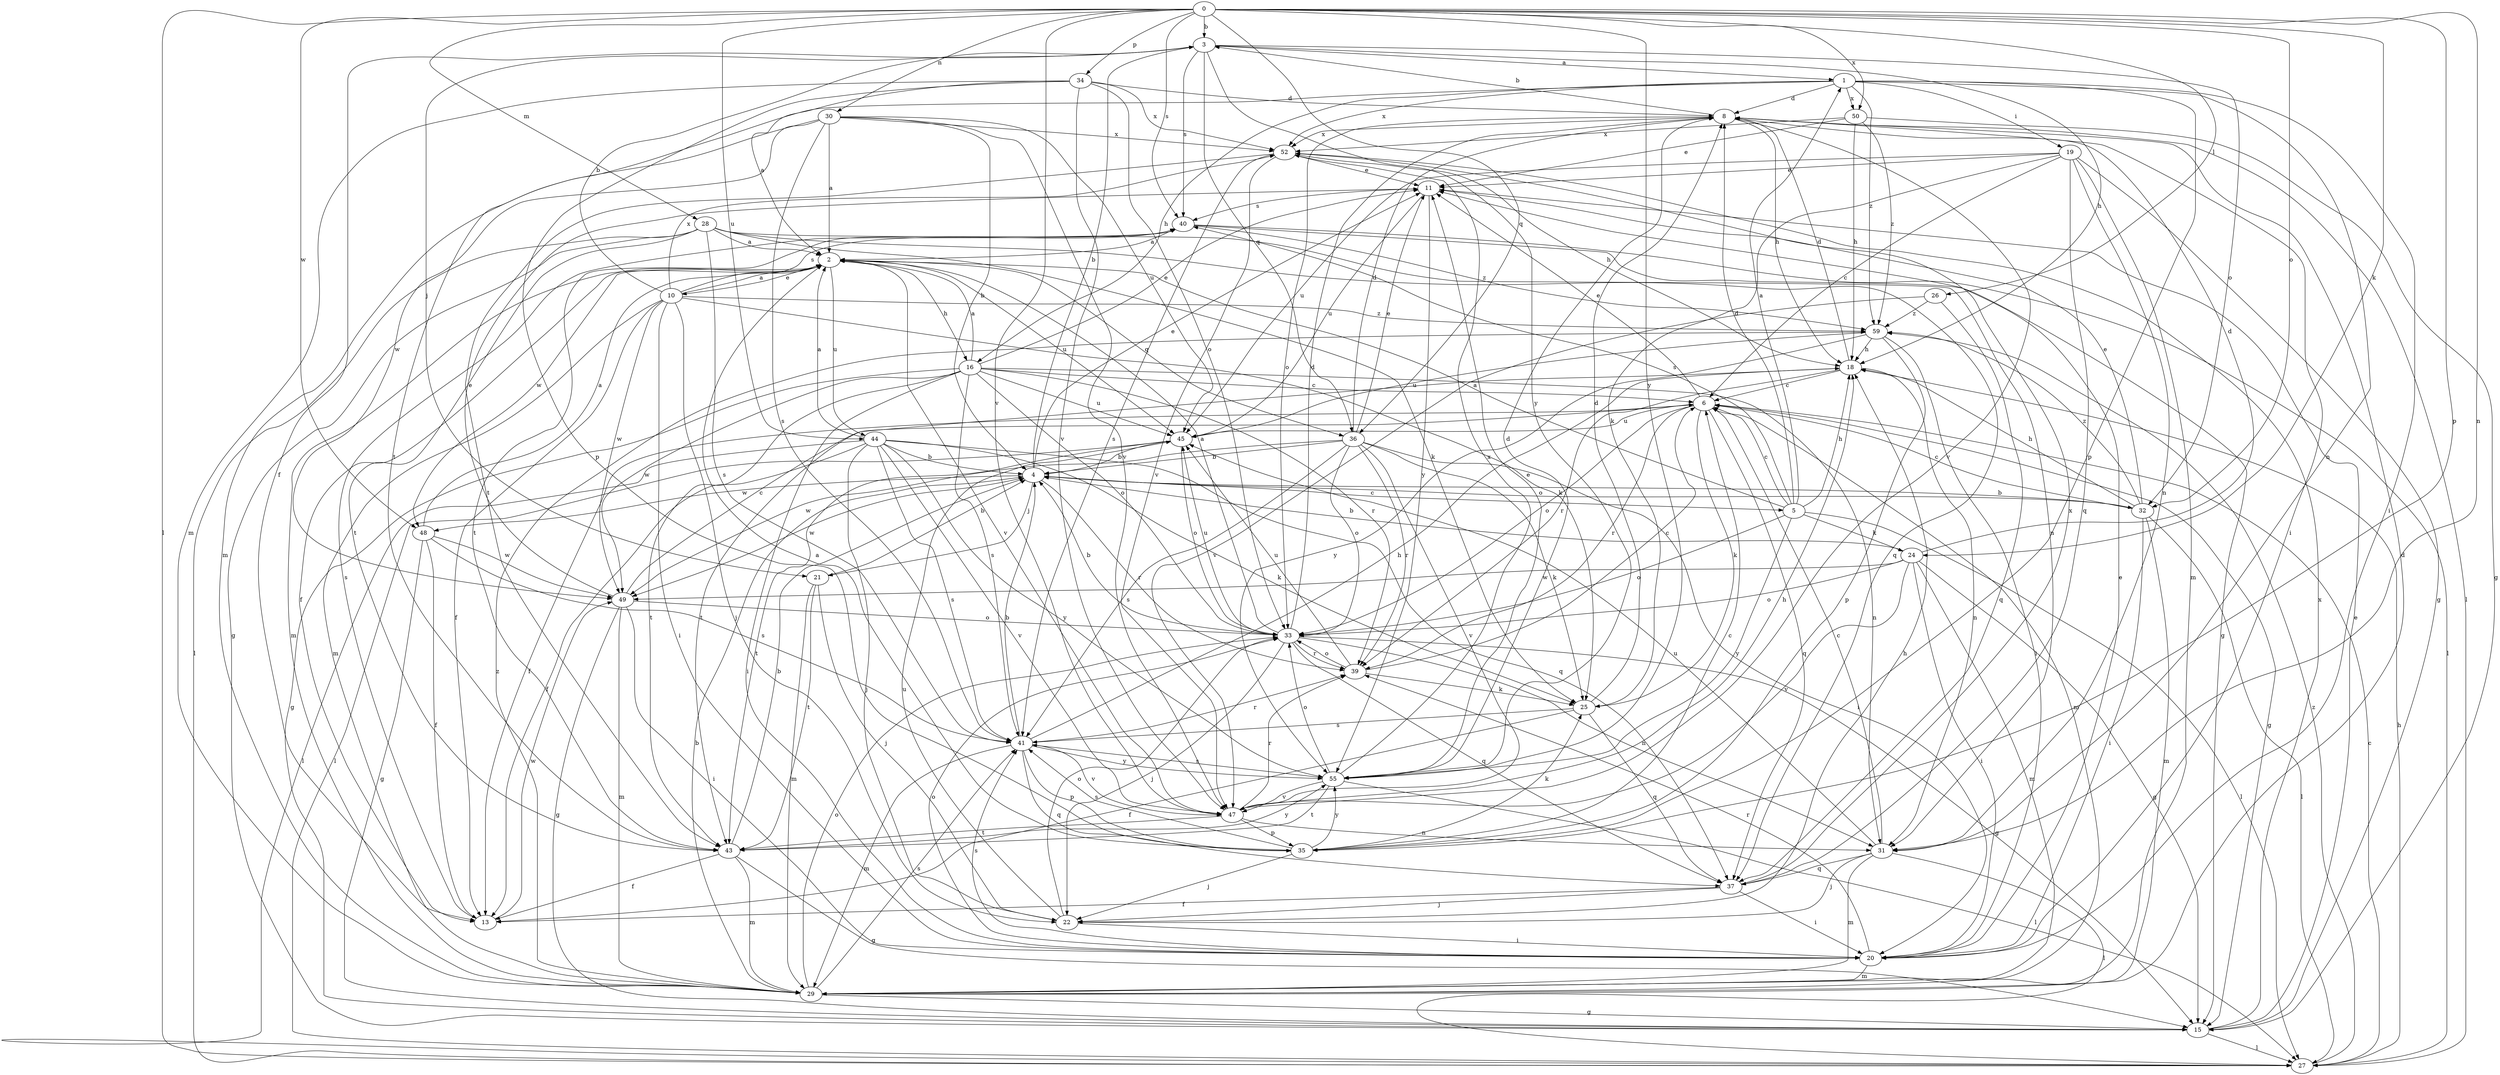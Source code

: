 strict digraph  {
0;
1;
2;
3;
4;
5;
6;
8;
10;
11;
13;
15;
16;
18;
19;
20;
21;
22;
24;
25;
26;
27;
28;
29;
30;
31;
32;
33;
34;
35;
36;
37;
39;
40;
41;
43;
44;
45;
47;
48;
49;
50;
52;
55;
59;
0 -> 3  [label=b];
0 -> 24  [label=k];
0 -> 26  [label=l];
0 -> 27  [label=l];
0 -> 28  [label=m];
0 -> 30  [label=n];
0 -> 31  [label=n];
0 -> 32  [label=o];
0 -> 34  [label=p];
0 -> 35  [label=p];
0 -> 36  [label=q];
0 -> 40  [label=s];
0 -> 44  [label=u];
0 -> 47  [label=v];
0 -> 48  [label=w];
0 -> 50  [label=x];
0 -> 55  [label=y];
1 -> 8  [label=d];
1 -> 16  [label=h];
1 -> 19  [label=i];
1 -> 20  [label=i];
1 -> 31  [label=n];
1 -> 35  [label=p];
1 -> 43  [label=t];
1 -> 50  [label=x];
1 -> 52  [label=x];
1 -> 59  [label=z];
2 -> 10  [label=e];
2 -> 13  [label=f];
2 -> 16  [label=h];
2 -> 29  [label=m];
2 -> 36  [label=q];
2 -> 44  [label=u];
2 -> 45  [label=u];
2 -> 47  [label=v];
2 -> 48  [label=w];
3 -> 1  [label=a];
3 -> 13  [label=f];
3 -> 18  [label=h];
3 -> 21  [label=j];
3 -> 32  [label=o];
3 -> 36  [label=q];
3 -> 40  [label=s];
3 -> 55  [label=y];
4 -> 3  [label=b];
4 -> 5  [label=c];
4 -> 11  [label=e];
4 -> 21  [label=j];
4 -> 32  [label=o];
4 -> 39  [label=r];
4 -> 48  [label=w];
4 -> 49  [label=w];
5 -> 1  [label=a];
5 -> 2  [label=a];
5 -> 6  [label=c];
5 -> 8  [label=d];
5 -> 18  [label=h];
5 -> 24  [label=k];
5 -> 27  [label=l];
5 -> 33  [label=o];
5 -> 40  [label=s];
5 -> 55  [label=y];
6 -> 11  [label=e];
6 -> 13  [label=f];
6 -> 15  [label=g];
6 -> 25  [label=k];
6 -> 29  [label=m];
6 -> 33  [label=o];
6 -> 37  [label=q];
6 -> 39  [label=r];
6 -> 45  [label=u];
8 -> 3  [label=b];
8 -> 18  [label=h];
8 -> 20  [label=i];
8 -> 27  [label=l];
8 -> 33  [label=o];
8 -> 47  [label=v];
8 -> 52  [label=x];
10 -> 2  [label=a];
10 -> 3  [label=b];
10 -> 13  [label=f];
10 -> 20  [label=i];
10 -> 22  [label=j];
10 -> 25  [label=k];
10 -> 29  [label=m];
10 -> 40  [label=s];
10 -> 49  [label=w];
10 -> 52  [label=x];
10 -> 59  [label=z];
11 -> 40  [label=s];
11 -> 45  [label=u];
11 -> 55  [label=y];
13 -> 40  [label=s];
13 -> 49  [label=w];
15 -> 11  [label=e];
15 -> 27  [label=l];
15 -> 52  [label=x];
16 -> 2  [label=a];
16 -> 6  [label=c];
16 -> 11  [label=e];
16 -> 15  [label=g];
16 -> 20  [label=i];
16 -> 31  [label=n];
16 -> 33  [label=o];
16 -> 39  [label=r];
16 -> 41  [label=s];
16 -> 43  [label=t];
16 -> 45  [label=u];
16 -> 49  [label=w];
18 -> 6  [label=c];
18 -> 8  [label=d];
18 -> 31  [label=n];
18 -> 39  [label=r];
18 -> 43  [label=t];
19 -> 6  [label=c];
19 -> 11  [label=e];
19 -> 15  [label=g];
19 -> 25  [label=k];
19 -> 29  [label=m];
19 -> 31  [label=n];
19 -> 37  [label=q];
19 -> 45  [label=u];
20 -> 11  [label=e];
20 -> 29  [label=m];
20 -> 33  [label=o];
20 -> 39  [label=r];
20 -> 41  [label=s];
21 -> 4  [label=b];
21 -> 22  [label=j];
21 -> 29  [label=m];
21 -> 43  [label=t];
22 -> 18  [label=h];
22 -> 20  [label=i];
22 -> 33  [label=o];
22 -> 45  [label=u];
24 -> 4  [label=b];
24 -> 8  [label=d];
24 -> 15  [label=g];
24 -> 20  [label=i];
24 -> 29  [label=m];
24 -> 33  [label=o];
24 -> 47  [label=v];
24 -> 49  [label=w];
25 -> 8  [label=d];
25 -> 13  [label=f];
25 -> 37  [label=q];
25 -> 41  [label=s];
26 -> 37  [label=q];
26 -> 47  [label=v];
26 -> 59  [label=z];
27 -> 6  [label=c];
27 -> 18  [label=h];
27 -> 59  [label=z];
28 -> 2  [label=a];
28 -> 15  [label=g];
28 -> 25  [label=k];
28 -> 27  [label=l];
28 -> 31  [label=n];
28 -> 37  [label=q];
28 -> 41  [label=s];
28 -> 43  [label=t];
29 -> 4  [label=b];
29 -> 8  [label=d];
29 -> 15  [label=g];
29 -> 33  [label=o];
29 -> 41  [label=s];
29 -> 59  [label=z];
30 -> 2  [label=a];
30 -> 4  [label=b];
30 -> 29  [label=m];
30 -> 41  [label=s];
30 -> 45  [label=u];
30 -> 47  [label=v];
30 -> 49  [label=w];
30 -> 52  [label=x];
31 -> 6  [label=c];
31 -> 22  [label=j];
31 -> 27  [label=l];
31 -> 29  [label=m];
31 -> 37  [label=q];
31 -> 45  [label=u];
32 -> 4  [label=b];
32 -> 6  [label=c];
32 -> 11  [label=e];
32 -> 18  [label=h];
32 -> 20  [label=i];
32 -> 27  [label=l];
32 -> 29  [label=m];
32 -> 59  [label=z];
33 -> 2  [label=a];
33 -> 4  [label=b];
33 -> 8  [label=d];
33 -> 15  [label=g];
33 -> 22  [label=j];
33 -> 31  [label=n];
33 -> 37  [label=q];
33 -> 39  [label=r];
33 -> 45  [label=u];
34 -> 2  [label=a];
34 -> 8  [label=d];
34 -> 29  [label=m];
34 -> 33  [label=o];
34 -> 35  [label=p];
34 -> 47  [label=v];
34 -> 52  [label=x];
35 -> 2  [label=a];
35 -> 6  [label=c];
35 -> 22  [label=j];
35 -> 25  [label=k];
35 -> 41  [label=s];
35 -> 55  [label=y];
36 -> 4  [label=b];
36 -> 8  [label=d];
36 -> 11  [label=e];
36 -> 20  [label=i];
36 -> 25  [label=k];
36 -> 33  [label=o];
36 -> 39  [label=r];
36 -> 41  [label=s];
36 -> 47  [label=v];
36 -> 49  [label=w];
37 -> 13  [label=f];
37 -> 20  [label=i];
37 -> 22  [label=j];
37 -> 52  [label=x];
39 -> 6  [label=c];
39 -> 25  [label=k];
39 -> 33  [label=o];
39 -> 45  [label=u];
40 -> 2  [label=a];
40 -> 15  [label=g];
40 -> 27  [label=l];
40 -> 43  [label=t];
40 -> 59  [label=z];
41 -> 4  [label=b];
41 -> 18  [label=h];
41 -> 29  [label=m];
41 -> 35  [label=p];
41 -> 37  [label=q];
41 -> 39  [label=r];
41 -> 47  [label=v];
41 -> 55  [label=y];
43 -> 4  [label=b];
43 -> 13  [label=f];
43 -> 15  [label=g];
43 -> 29  [label=m];
43 -> 55  [label=y];
44 -> 2  [label=a];
44 -> 4  [label=b];
44 -> 13  [label=f];
44 -> 22  [label=j];
44 -> 25  [label=k];
44 -> 27  [label=l];
44 -> 37  [label=q];
44 -> 41  [label=s];
44 -> 47  [label=v];
44 -> 55  [label=y];
45 -> 4  [label=b];
45 -> 27  [label=l];
45 -> 33  [label=o];
45 -> 43  [label=t];
47 -> 18  [label=h];
47 -> 31  [label=n];
47 -> 35  [label=p];
47 -> 39  [label=r];
47 -> 43  [label=t];
48 -> 2  [label=a];
48 -> 13  [label=f];
48 -> 15  [label=g];
48 -> 41  [label=s];
48 -> 49  [label=w];
49 -> 6  [label=c];
49 -> 11  [label=e];
49 -> 15  [label=g];
49 -> 20  [label=i];
49 -> 29  [label=m];
49 -> 33  [label=o];
50 -> 11  [label=e];
50 -> 15  [label=g];
50 -> 18  [label=h];
50 -> 52  [label=x];
50 -> 59  [label=z];
52 -> 11  [label=e];
52 -> 18  [label=h];
52 -> 41  [label=s];
52 -> 43  [label=t];
52 -> 47  [label=v];
55 -> 8  [label=d];
55 -> 11  [label=e];
55 -> 27  [label=l];
55 -> 33  [label=o];
55 -> 41  [label=s];
55 -> 43  [label=t];
55 -> 47  [label=v];
55 -> 52  [label=x];
59 -> 18  [label=h];
59 -> 20  [label=i];
59 -> 35  [label=p];
59 -> 45  [label=u];
59 -> 55  [label=y];
}
